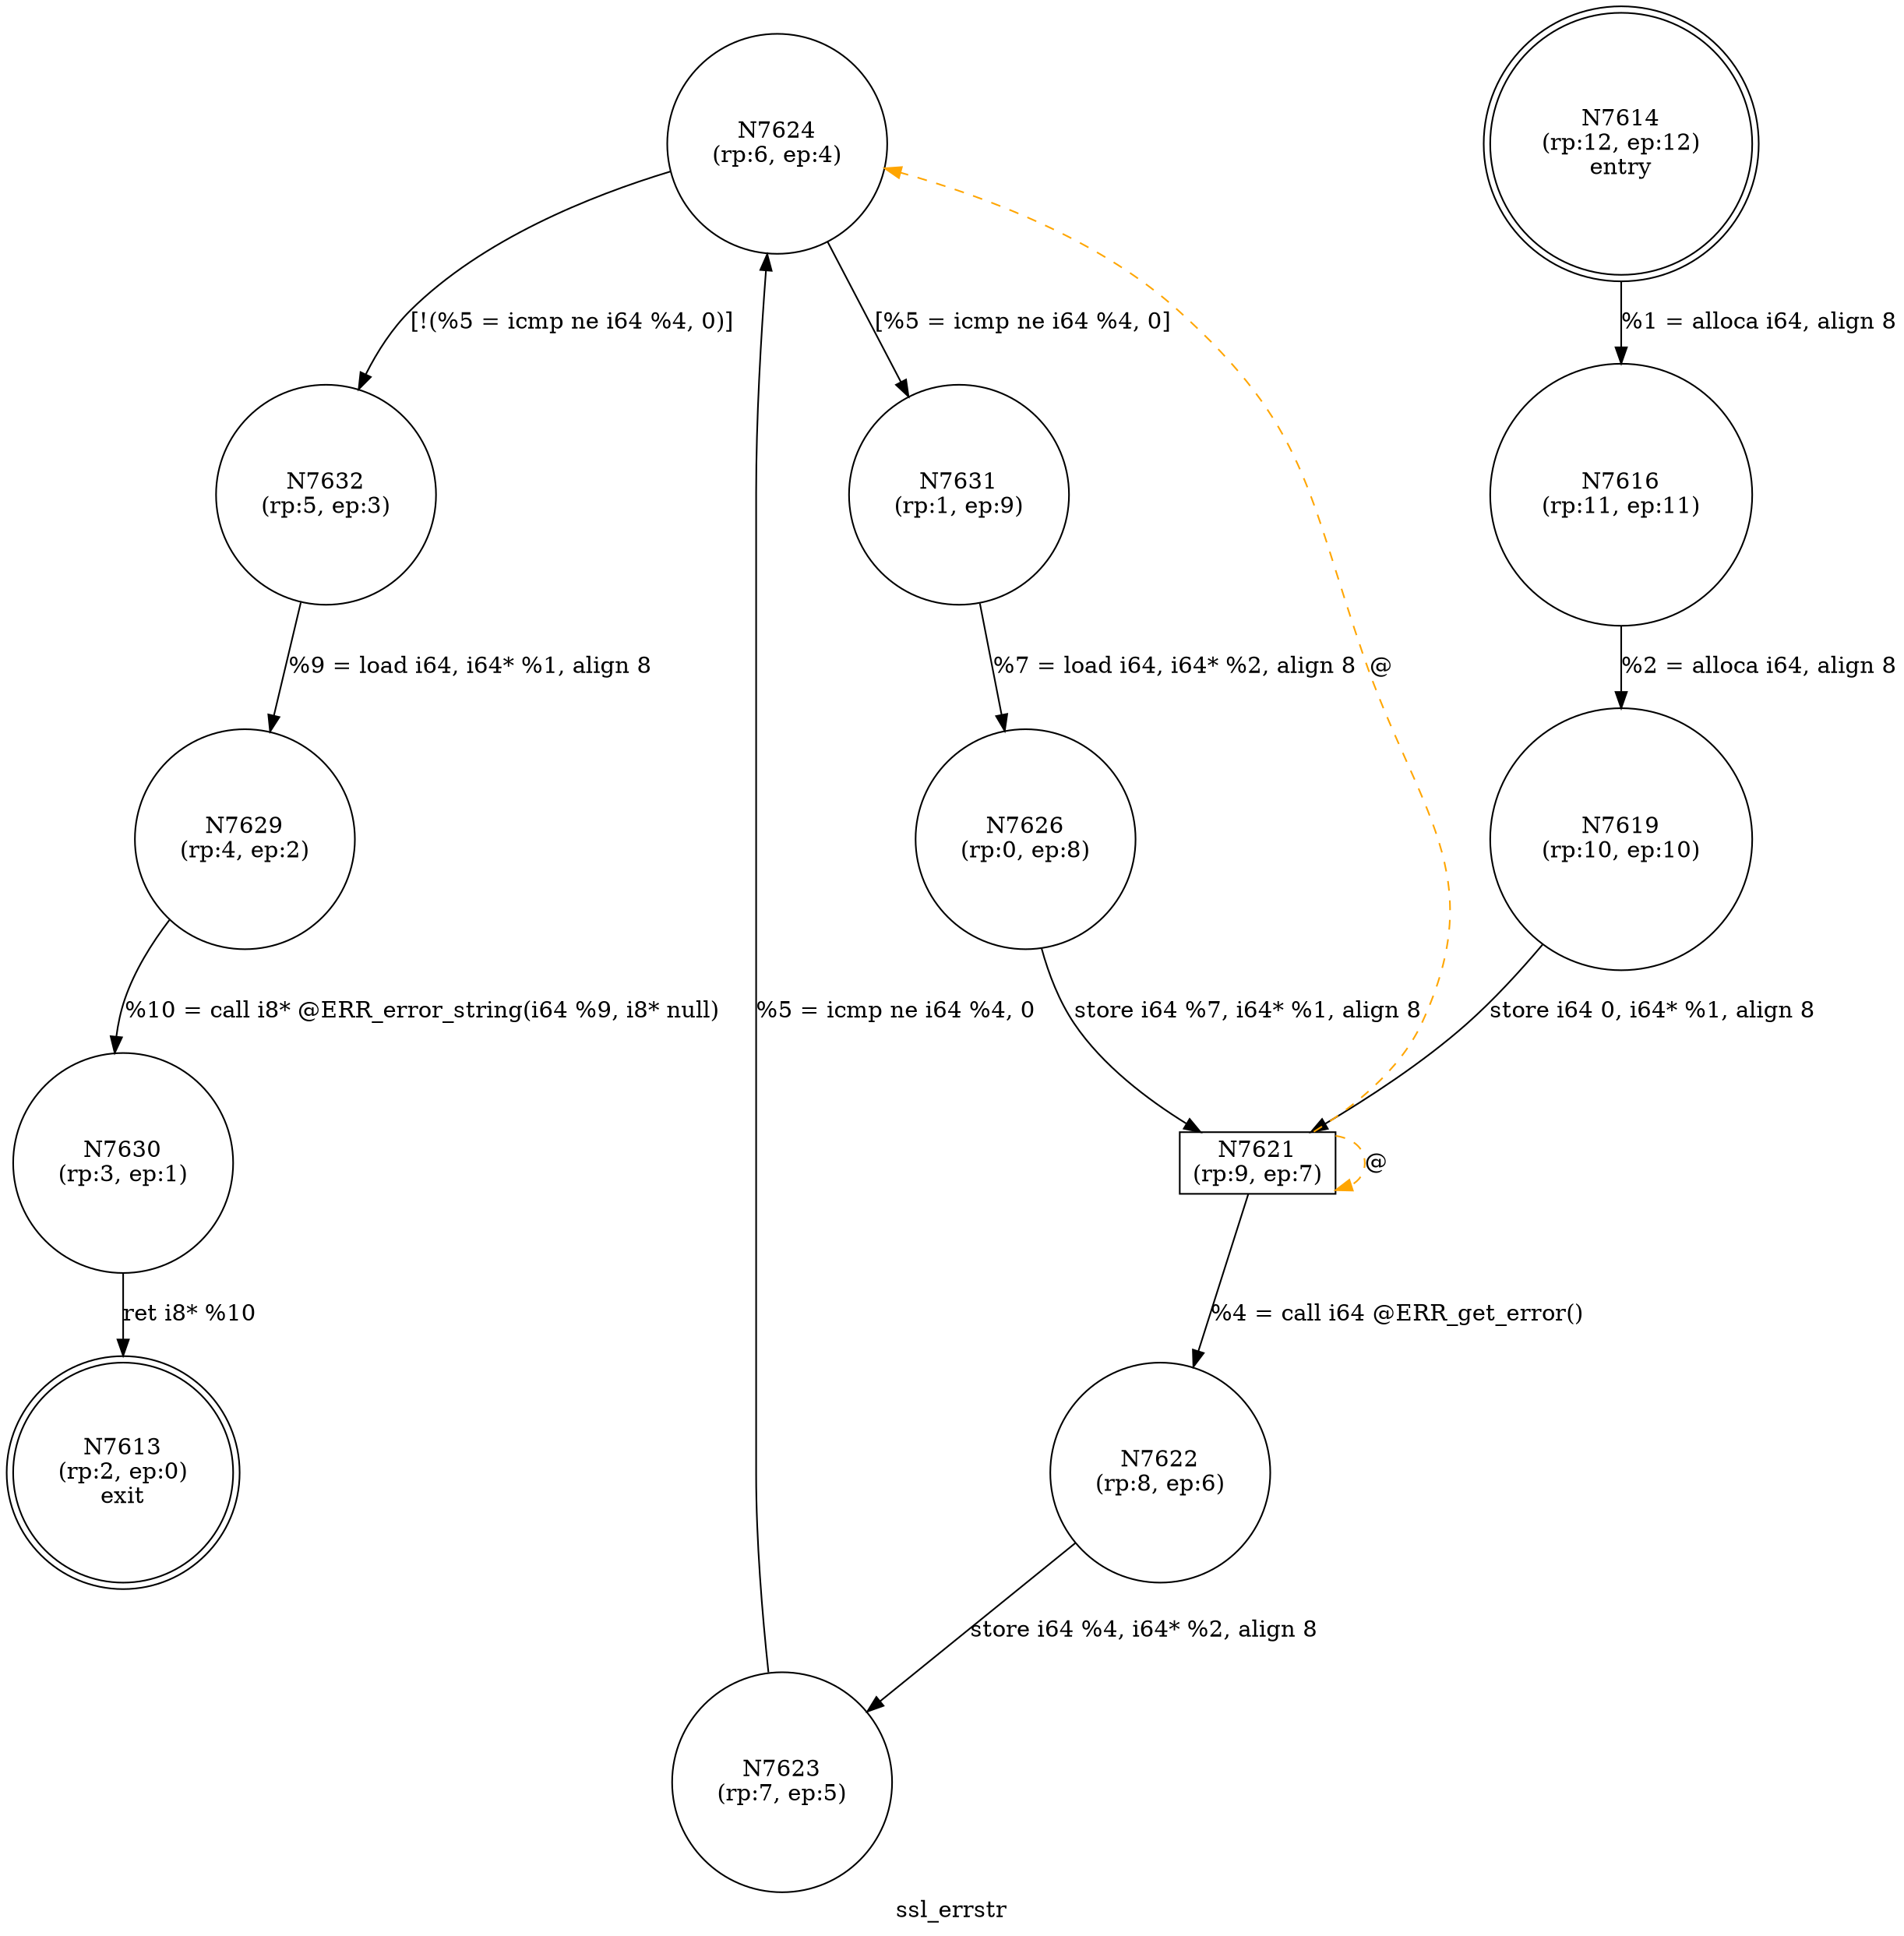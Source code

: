 digraph ssl_errstr {
label="ssl_errstr"
7613 [label="N7613\n(rp:2, ep:0)\nexit", shape="doublecircle"]
7614 [label="N7614\n(rp:12, ep:12)\nentry", shape="doublecircle"]
7614 -> 7616 [label="%1 = alloca i64, align 8"]
7616 [label="N7616\n(rp:11, ep:11)", shape="circle"]
7616 -> 7619 [label="%2 = alloca i64, align 8"]
7619 [label="N7619\n(rp:10, ep:10)", shape="circle"]
7619 -> 7621 [label="store i64 0, i64* %1, align 8"]
7621 [label="N7621\n(rp:9, ep:7)", shape="box"]
7621 -> 7622 [label="%4 = call i64 @ERR_get_error()"]
7621 -> 7621 [label="@", style="dashed", color="orange"]
7621 -> 7624 [label="@", style="dashed", color="orange"]
7622 [label="N7622\n(rp:8, ep:6)", shape="circle"]
7622 -> 7623 [label="store i64 %4, i64* %2, align 8"]
7623 [label="N7623\n(rp:7, ep:5)", shape="circle"]
7623 -> 7624 [label="%5 = icmp ne i64 %4, 0"]
7624 [label="N7624\n(rp:6, ep:4)", shape="circle"]
7624 -> 7631 [label="[%5 = icmp ne i64 %4, 0]"]
7624 -> 7632 [label="[!(%5 = icmp ne i64 %4, 0)]"]
7626 [label="N7626\n(rp:0, ep:8)", shape="circle"]
7626 -> 7621 [label="store i64 %7, i64* %1, align 8"]
7629 [label="N7629\n(rp:4, ep:2)", shape="circle"]
7629 -> 7630 [label="%10 = call i8* @ERR_error_string(i64 %9, i8* null)"]
7630 [label="N7630\n(rp:3, ep:1)", shape="circle"]
7630 -> 7613 [label="ret i8* %10"]
7631 [label="N7631\n(rp:1, ep:9)", shape="circle"]
7631 -> 7626 [label="%7 = load i64, i64* %2, align 8"]
7632 [label="N7632\n(rp:5, ep:3)", shape="circle"]
7632 -> 7629 [label="%9 = load i64, i64* %1, align 8"]
}

